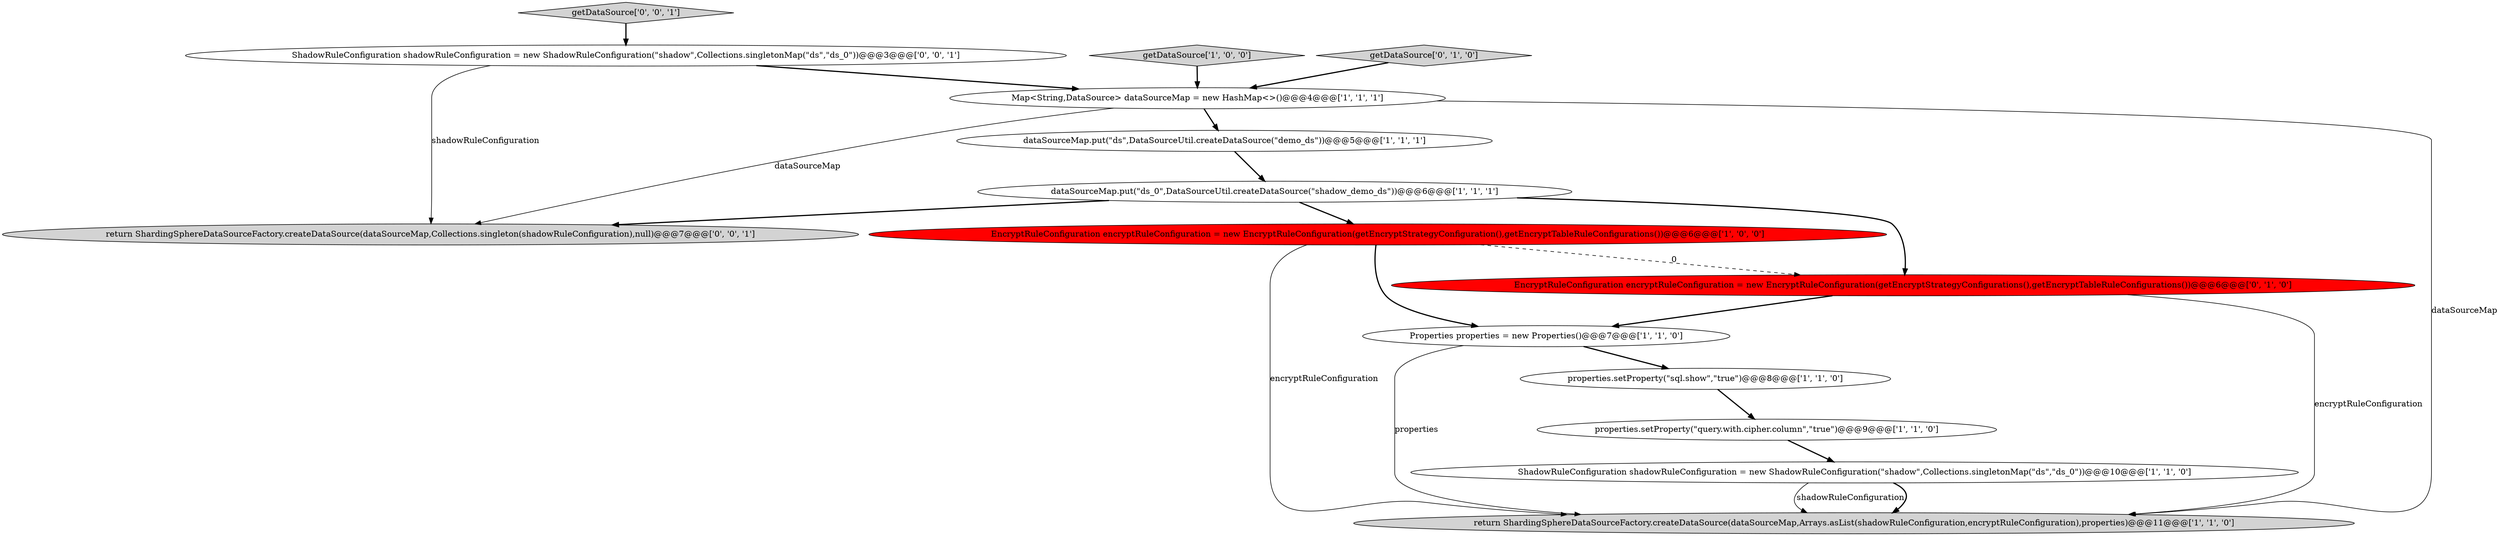 digraph {
2 [style = filled, label = "Properties properties = new Properties()@@@7@@@['1', '1', '0']", fillcolor = white, shape = ellipse image = "AAA0AAABBB1BBB"];
11 [style = filled, label = "getDataSource['0', '1', '0']", fillcolor = lightgray, shape = diamond image = "AAA0AAABBB2BBB"];
6 [style = filled, label = "properties.setProperty(\"query.with.cipher.column\",\"true\")@@@9@@@['1', '1', '0']", fillcolor = white, shape = ellipse image = "AAA0AAABBB1BBB"];
10 [style = filled, label = "EncryptRuleConfiguration encryptRuleConfiguration = new EncryptRuleConfiguration(getEncryptStrategyConfigurations(),getEncryptTableRuleConfigurations())@@@6@@@['0', '1', '0']", fillcolor = red, shape = ellipse image = "AAA1AAABBB2BBB"];
1 [style = filled, label = "dataSourceMap.put(\"ds_0\",DataSourceUtil.createDataSource(\"shadow_demo_ds\"))@@@6@@@['1', '1', '1']", fillcolor = white, shape = ellipse image = "AAA0AAABBB1BBB"];
13 [style = filled, label = "ShadowRuleConfiguration shadowRuleConfiguration = new ShadowRuleConfiguration(\"shadow\",Collections.singletonMap(\"ds\",\"ds_0\"))@@@3@@@['0', '0', '1']", fillcolor = white, shape = ellipse image = "AAA0AAABBB3BBB"];
7 [style = filled, label = "return ShardingSphereDataSourceFactory.createDataSource(dataSourceMap,Arrays.asList(shadowRuleConfiguration,encryptRuleConfiguration),properties)@@@11@@@['1', '1', '0']", fillcolor = lightgray, shape = ellipse image = "AAA0AAABBB1BBB"];
0 [style = filled, label = "EncryptRuleConfiguration encryptRuleConfiguration = new EncryptRuleConfiguration(getEncryptStrategyConfiguration(),getEncryptTableRuleConfigurations())@@@6@@@['1', '0', '0']", fillcolor = red, shape = ellipse image = "AAA1AAABBB1BBB"];
4 [style = filled, label = "properties.setProperty(\"sql.show\",\"true\")@@@8@@@['1', '1', '0']", fillcolor = white, shape = ellipse image = "AAA0AAABBB1BBB"];
9 [style = filled, label = "ShadowRuleConfiguration shadowRuleConfiguration = new ShadowRuleConfiguration(\"shadow\",Collections.singletonMap(\"ds\",\"ds_0\"))@@@10@@@['1', '1', '0']", fillcolor = white, shape = ellipse image = "AAA0AAABBB1BBB"];
3 [style = filled, label = "Map<String,DataSource> dataSourceMap = new HashMap<>()@@@4@@@['1', '1', '1']", fillcolor = white, shape = ellipse image = "AAA0AAABBB1BBB"];
14 [style = filled, label = "return ShardingSphereDataSourceFactory.createDataSource(dataSourceMap,Collections.singleton(shadowRuleConfiguration),null)@@@7@@@['0', '0', '1']", fillcolor = lightgray, shape = ellipse image = "AAA0AAABBB3BBB"];
8 [style = filled, label = "getDataSource['1', '0', '0']", fillcolor = lightgray, shape = diamond image = "AAA0AAABBB1BBB"];
12 [style = filled, label = "getDataSource['0', '0', '1']", fillcolor = lightgray, shape = diamond image = "AAA0AAABBB3BBB"];
5 [style = filled, label = "dataSourceMap.put(\"ds\",DataSourceUtil.createDataSource(\"demo_ds\"))@@@5@@@['1', '1', '1']", fillcolor = white, shape = ellipse image = "AAA0AAABBB1BBB"];
9->7 [style = solid, label="shadowRuleConfiguration"];
4->6 [style = bold, label=""];
0->2 [style = bold, label=""];
8->3 [style = bold, label=""];
3->14 [style = solid, label="dataSourceMap"];
1->0 [style = bold, label=""];
9->7 [style = bold, label=""];
2->4 [style = bold, label=""];
0->10 [style = dashed, label="0"];
12->13 [style = bold, label=""];
5->1 [style = bold, label=""];
3->5 [style = bold, label=""];
13->3 [style = bold, label=""];
0->7 [style = solid, label="encryptRuleConfiguration"];
11->3 [style = bold, label=""];
10->7 [style = solid, label="encryptRuleConfiguration"];
3->7 [style = solid, label="dataSourceMap"];
10->2 [style = bold, label=""];
1->14 [style = bold, label=""];
6->9 [style = bold, label=""];
1->10 [style = bold, label=""];
2->7 [style = solid, label="properties"];
13->14 [style = solid, label="shadowRuleConfiguration"];
}
